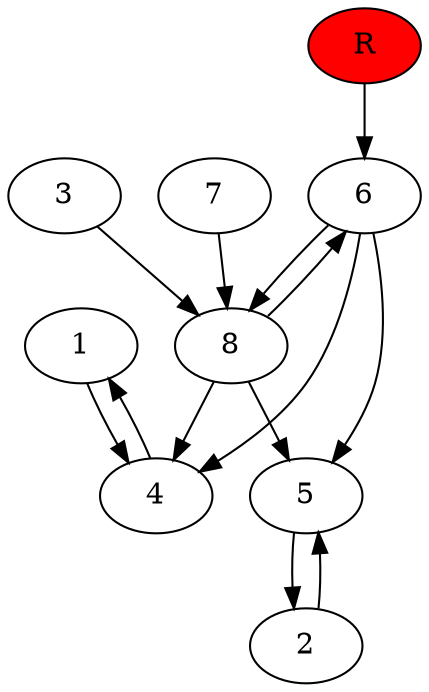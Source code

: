 digraph prb13830 {
	1
	2
	3
	4
	5
	6
	7
	8
	R [fillcolor="#ff0000" style=filled]
	1 -> 4
	2 -> 5
	3 -> 8
	4 -> 1
	5 -> 2
	6 -> 4
	6 -> 5
	6 -> 8
	7 -> 8
	8 -> 4
	8 -> 5
	8 -> 6
	R -> 6
}
